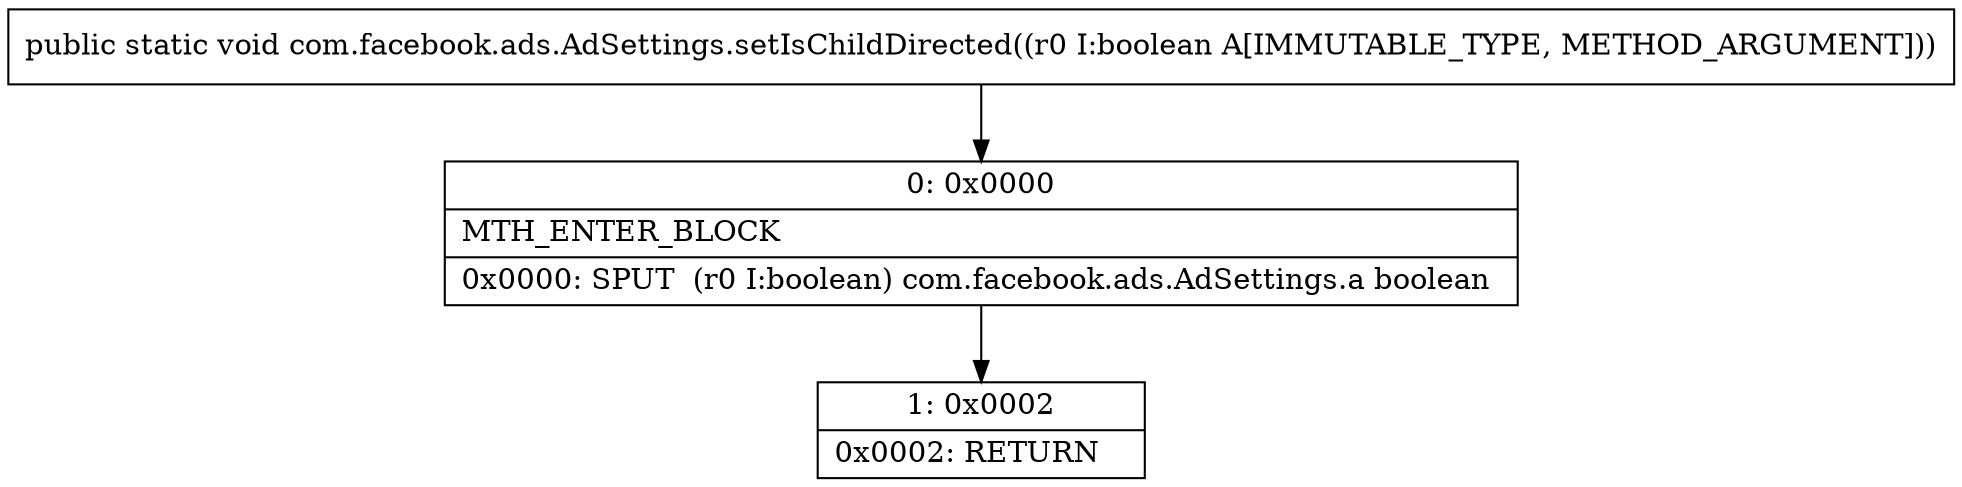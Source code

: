 digraph "CFG forcom.facebook.ads.AdSettings.setIsChildDirected(Z)V" {
Node_0 [shape=record,label="{0\:\ 0x0000|MTH_ENTER_BLOCK\l|0x0000: SPUT  (r0 I:boolean) com.facebook.ads.AdSettings.a boolean \l}"];
Node_1 [shape=record,label="{1\:\ 0x0002|0x0002: RETURN   \l}"];
MethodNode[shape=record,label="{public static void com.facebook.ads.AdSettings.setIsChildDirected((r0 I:boolean A[IMMUTABLE_TYPE, METHOD_ARGUMENT])) }"];
MethodNode -> Node_0;
Node_0 -> Node_1;
}


